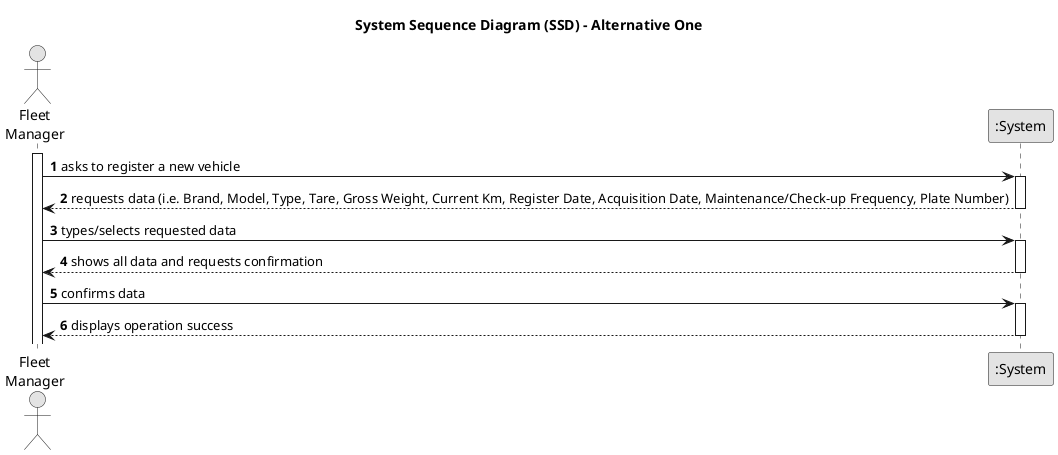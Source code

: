 @startuml
skinparam monochrome true
skinparam packageStyle rectangle
skinparam shadowing false

title System Sequence Diagram (SSD) - Alternative One

autonumber

actor "Fleet\nManager" as FM
participant ":System" as System

activate FM

    FM -> System : asks to register a new vehicle
    activate System

        System --> FM : requests data (i.e. Brand, Model, Type, Tare, Gross Weight, Current Km, Register Date, Acquisition Date, Maintenance/Check-up Frequency, Plate Number)
    deactivate System

    FM -> System : types/selects requested data
    activate System

        System --> FM : shows all data and requests confirmation
    deactivate System

    FM -> System : confirms data
    activate System

        System --> FM : displays operation success
    deactivate System

@enduml